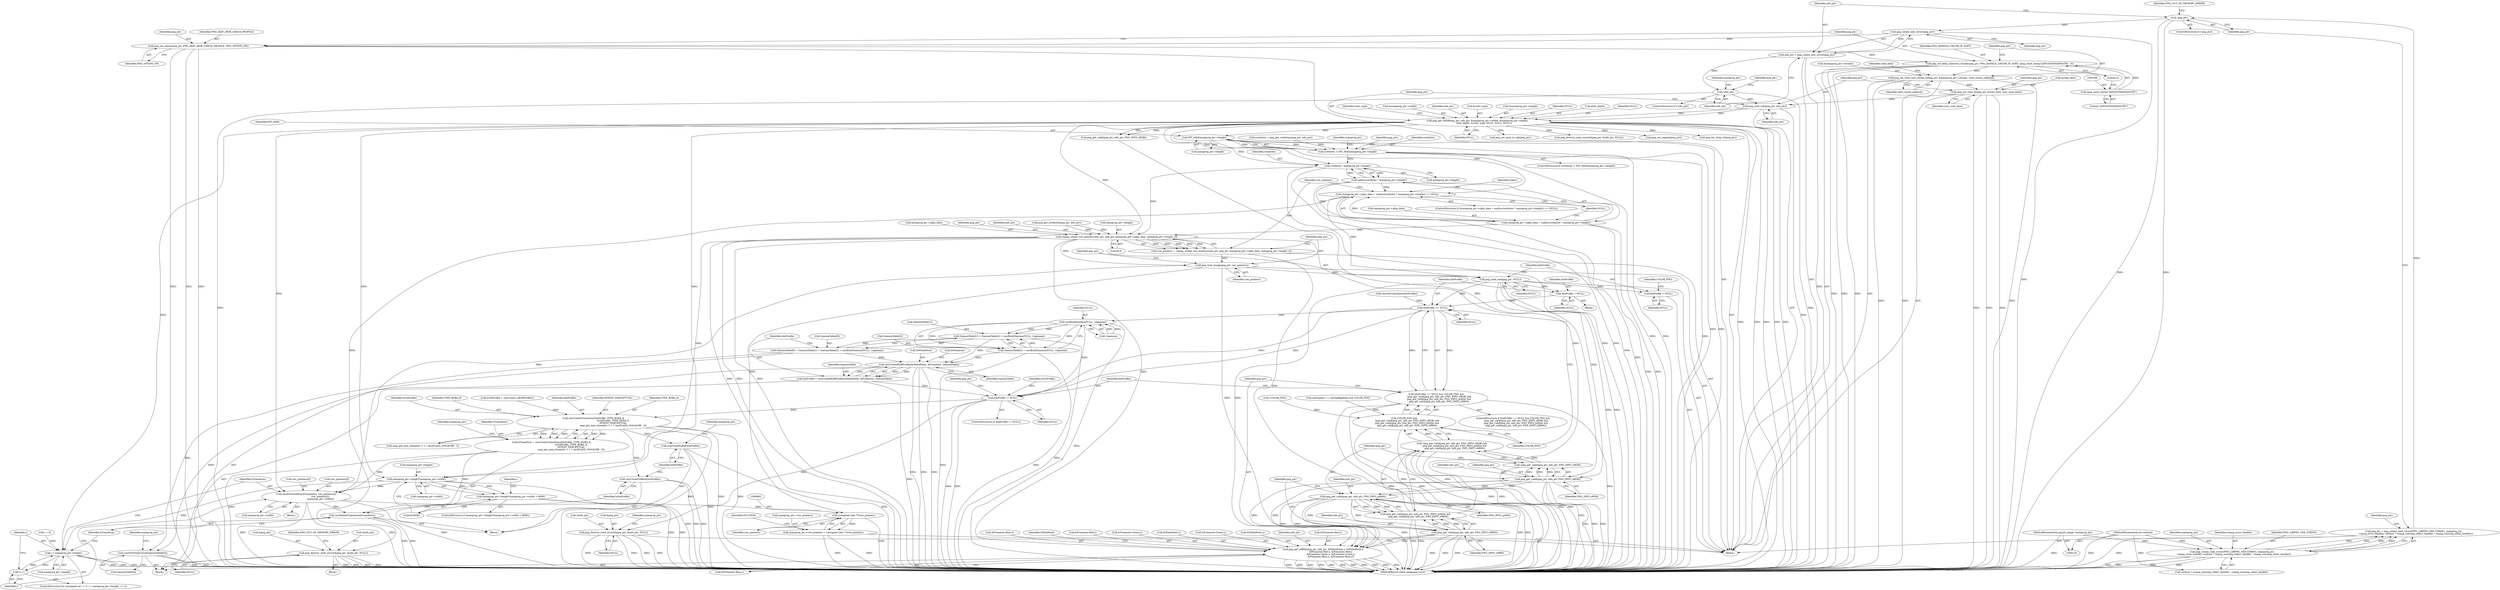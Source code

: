 digraph "0_pngquant_b7c217680cda02dddced245d237ebe8c383be285@API" {
"1000338" [label="(Call,INT_MAX/mainprog_ptr->height)"];
"1000210" [label="(Call,png_get_IHDR(png_ptr, info_ptr, &mainprog_ptr->width, &mainprog_ptr->height,\n                  &bit_depth, &color_type, NULL, NULL, NULL))"];
"1000207" [label="(Call,png_read_info(png_ptr, info_ptr))"];
"1000202" [label="(Call,png_set_read_fn(png_ptr, &read_data, user_read_data))"];
"1000192" [label="(Call,png_set_read_user_chunk_fn(png_ptr, &mainprog_ptr->chunks, read_chunk_callback))"];
"1000185" [label="(Call,png_set_keep_unknown_chunks(png_ptr, PNG_HANDLE_CHUNK_IF_SAFE, (png_const_bytep)\"pHYs\0iTXt\0tEXt\0zTXt\", 4))"];
"1000181" [label="(Call,png_set_option(png_ptr, PNG_SKIP_sRGB_CHECK_PROFILE, PNG_OPTION_ON))"];
"1000154" [label="(Call,png_create_info_struct(png_ptr))"];
"1000147" [label="(Call,!png_ptr)"];
"1000136" [label="(Call,png_ptr = png_create_read_struct(PNG_LIBPNG_VER_STRING, mainprog_ptr,\n      rwpng_error_handler, verbose ? rwpng_warning_stderr_handler : rwpng_warning_silent_handler))"];
"1000138" [label="(Call,png_create_read_struct(PNG_LIBPNG_VER_STRING, mainprog_ptr,\n      rwpng_error_handler, verbose ? rwpng_warning_stderr_handler : rwpng_warning_silent_handler))"];
"1000122" [label="(MethodParameterIn,png24_image *mainprog_ptr)"];
"1000123" [label="(MethodParameterIn,int verbose)"];
"1000188" [label="(Call,(png_const_bytep)\"pHYs\0iTXt\0tEXt\0zTXt\")"];
"1000157" [label="(Call,!info_ptr)"];
"1000152" [label="(Call,info_ptr = png_create_info_struct(png_ptr))"];
"1000336" [label="(Call,rowbytes > INT_MAX/mainprog_ptr->height)"];
"1000359" [label="(Call,rowbytes * mainprog_ptr->height)"];
"1000358" [label="(Call,malloc(rowbytes * mainprog_ptr->height))"];
"1000353" [label="(Call,(mainprog_ptr->rgba_data = malloc(rowbytes * mainprog_ptr->height)) == NULL)"];
"1000369" [label="(Call,png_destroy_read_struct(&png_ptr, &info_ptr, NULL))"];
"1000393" [label="(Call,png_read_end(png_ptr, NULL))"];
"1000399" [label="(Call,hInProfile = NULL)"];
"1000460" [label="(Call,hInProfile = NULL)"];
"1000465" [label="(Call,hInProfile == NULL)"];
"1000464" [label="(Call,hInProfile == NULL && COLOR_PNG &&\n        !png_get_valid(png_ptr, info_ptr, PNG_INFO_sRGB) &&\n        png_get_valid(png_ptr, info_ptr, PNG_INFO_gAMA) &&\n        png_get_valid(png_ptr, info_ptr, PNG_INFO_cHRM))"];
"1000571" [label="(Call,cmsBuildGamma(NULL, 1/gamma))"];
"1000563" [label="(Call,GammaTable[1] = GammaTable[2] = cmsBuildGamma(NULL, 1/gamma))"];
"1000559" [label="(Call,GammaTable[0] = GammaTable[1] = GammaTable[2] = cmsBuildGamma(NULL, 1/gamma))"];
"1000578" [label="(Call,cmsCreateRGBProfile(&WhitePoint, &Primaries, GammaTable))"];
"1000576" [label="(Call,hInProfile = cmsCreateRGBProfile(&WhitePoint, &Primaries, GammaTable))"];
"1000599" [label="(Call,hInProfile != NULL)"];
"1000610" [label="(Call,cmsCreateTransform(hInProfile, TYPE_RGBA_8,\n                                                      hOutProfile, TYPE_RGBA_8,\n                                                      INTENT_PERCEPTUAL,\n                                                      omp_get_max_threads() > 1 ? cmsFLAGS_NOCACHE : 0))"];
"1000608" [label="(Call,hTransform = cmsCreateTransform(hInProfile, TYPE_RGBA_8,\n                                                      hOutProfile, TYPE_RGBA_8,\n                                                      INTENT_PERCEPTUAL,\n                                                      omp_get_max_threads() > 1 ? cmsFLAGS_NOCACHE : 0))"];
"1000645" [label="(Call,cmsDoTransform(hTransform, row_pointers[i],\n                                       row_pointers[i],\n                                       mainprog_ptr->width))"];
"1000656" [label="(Call,cmsDeleteTransform(hTransform))"];
"1000684" [label="(Call,(unsigned char **)row_pointers)"];
"1000680" [label="(Call,mainprog_ptr->row_pointers = (unsigned char **)row_pointers)"];
"1000658" [label="(Call,cmsCloseProfile(hOutProfile))"];
"1000660" [label="(Call,cmsCloseProfile(hInProfile))"];
"1000667" [label="(Call,png_destroy_read_struct(&png_ptr, &info_ptr, NULL))"];
"1000584" [label="(Call,cmsFreeToneCurve(GammaTable[0]))"];
"1000567" [label="(Call,GammaTable[2] = cmsBuildGamma(NULL, 1/gamma))"];
"1000472" [label="(Call,png_get_valid(png_ptr, info_ptr, PNG_INFO_sRGB))"];
"1000471" [label="(Call,!png_get_valid(png_ptr, info_ptr, PNG_INFO_sRGB))"];
"1000470" [label="(Call,!png_get_valid(png_ptr, info_ptr, PNG_INFO_sRGB) &&\n        png_get_valid(png_ptr, info_ptr, PNG_INFO_gAMA) &&\n        png_get_valid(png_ptr, info_ptr, PNG_INFO_cHRM))"];
"1000468" [label="(Call,COLOR_PNG &&\n        !png_get_valid(png_ptr, info_ptr, PNG_INFO_sRGB) &&\n        png_get_valid(png_ptr, info_ptr, PNG_INFO_gAMA) &&\n        png_get_valid(png_ptr, info_ptr, PNG_INFO_cHRM))"];
"1000477" [label="(Call,png_get_valid(png_ptr, info_ptr, PNG_INFO_gAMA))"];
"1000476" [label="(Call,png_get_valid(png_ptr, info_ptr, PNG_INFO_gAMA) &&\n        png_get_valid(png_ptr, info_ptr, PNG_INFO_cHRM))"];
"1000481" [label="(Call,png_get_valid(png_ptr, info_ptr, PNG_INFO_cHRM))"];
"1000488" [label="(Call,png_get_cHRM(png_ptr, info_ptr, &WhitePoint.x, &WhitePoint.y,\n                     &Primaries.Red.x, &Primaries.Red.y,\n                     &Primaries.Green.x, &Primaries.Green.y,\n                     &Primaries.Blue.x, &Primaries.Blue.y))"];
"1000354" [label="(Call,mainprog_ptr->rgba_data = malloc(rowbytes * mainprog_ptr->height))"];
"1000380" [label="(Call,rwpng_create_row_pointers(info_ptr, png_ptr, mainprog_ptr->rgba_data, mainprog_ptr->height, 0))"];
"1000378" [label="(Call,row_pointers = rwpng_create_row_pointers(info_ptr, png_ptr, mainprog_ptr->rgba_data, mainprog_ptr->height, 0))"];
"1000390" [label="(Call,png_read_image(png_ptr, row_pointers))"];
"1000624" [label="(Call,mainprog_ptr->height*mainprog_ptr->width)"];
"1000623" [label="(Call,mainprog_ptr->height*mainprog_ptr->width > 8000)"];
"1000637" [label="(Call,i < mainprog_ptr->height)"];
"1000642" [label="(Call,i++)"];
"1000637" [label="(Call,i < mainprog_ptr->height)"];
"1000661" [label="(Identifier,hInProfile)"];
"1000142" [label="(Call,verbose ? rwpng_warning_stderr_handler : rwpng_warning_silent_handler)"];
"1000600" [label="(Identifier,hInProfile)"];
"1000148" [label="(Identifier,png_ptr)"];
"1000573" [label="(Call,1/gamma)"];
"1000227" [label="(Identifier,NULL)"];
"1000609" [label="(Identifier,hTransform)"];
"1000217" [label="(Call,&mainprog_ptr->height)"];
"1000668" [label="(Call,&png_ptr)"];
"1000185" [label="(Call,png_set_keep_unknown_chunks(png_ptr, PNG_HANDLE_CHUNK_IF_SAFE, (png_const_bytep)\"pHYs\0iTXt\0tEXt\0zTXt\", 4))"];
"1000369" [label="(Call,png_destroy_read_struct(&png_ptr, &info_ptr, NULL))"];
"1000615" [label="(Identifier,INTENT_PERCEPTUAL)"];
"1000664" [label="(Identifier,mainprog_ptr)"];
"1000499" [label="(Call,&Primaries.Red.x)"];
"1000155" [label="(Identifier,png_ptr)"];
"1000465" [label="(Call,hInProfile == NULL)"];
"1000605" [label="(Identifier,hOutProfile)"];
"1000395" [label="(Identifier,NULL)"];
"1000656" [label="(Call,cmsDeleteTransform(hTransform))"];
"1000667" [label="(Call,png_destroy_read_struct(&png_ptr, &info_ptr, NULL))"];
"1000346" [label="(Identifier,png_ptr)"];
"1000461" [label="(Identifier,hInProfile)"];
"1000422" [label="(Call,colorspace == cmsSigRgbData && COLOR_PNG)"];
"1000152" [label="(Call,info_ptr = png_create_info_struct(png_ptr))"];
"1000463" [label="(ControlStructure,if (hInProfile == NULL && COLOR_PNG &&\n        !png_get_valid(png_ptr, info_ptr, PNG_INFO_sRGB) &&\n        png_get_valid(png_ptr, info_ptr, PNG_INFO_gAMA) &&\n        png_get_valid(png_ptr, info_ptr, PNG_INFO_cHRM)))"];
"1000625" [label="(Call,mainprog_ptr->height)"];
"1000584" [label="(Call,cmsFreeToneCurve(GammaTable[0]))"];
"1000354" [label="(Call,mainprog_ptr->rgba_data = malloc(rowbytes * mainprog_ptr->height))"];
"1000631" [label="(Literal,8000)"];
"1000628" [label="(Call,mainprog_ptr->width)"];
"1000186" [label="(Identifier,png_ptr)"];
"1000374" [label="(Identifier,NULL)"];
"1000404" [label="(Identifier,COLOR_PNG)"];
"1000602" [label="(Block,)"];
"1000646" [label="(Identifier,hTransform)"];
"1000568" [label="(Call,GammaTable[2])"];
"1000204" [label="(Call,&read_data)"];
"1000478" [label="(Identifier,png_ptr)"];
"1000572" [label="(Identifier,NULL)"];
"1000614" [label="(Identifier,TYPE_RGBA_8)"];
"1000386" [label="(Call,mainprog_ptr->height)"];
"1000207" [label="(Call,png_read_info(png_ptr, info_ptr))"];
"1000392" [label="(Identifier,row_pointers)"];
"1000482" [label="(Identifier,png_ptr)"];
"1000632" [label="(ControlStructure,for (unsigned int i = 0; i < mainprog_ptr->height; i++))"];
"1000613" [label="(Identifier,hOutProfile)"];
"1000191" [label="(Literal,4)"];
"1000481" [label="(Call,png_get_valid(png_ptr, info_ptr, PNG_INFO_cHRM))"];
"1000124" [label="(Block,)"];
"1000147" [label="(Call,!png_ptr)"];
"1000157" [label="(Call,!info_ptr)"];
"1000660" [label="(Call,cmsCloseProfile(hInProfile))"];
"1000488" [label="(Call,png_get_cHRM(png_ptr, info_ptr, &WhitePoint.x, &WhitePoint.y,\n                     &Primaries.Red.x, &Primaries.Red.y,\n                     &Primaries.Green.x, &Primaries.Green.y,\n                     &Primaries.Blue.x, &Primaries.Blue.y))"];
"1000529" [label="(Call,&Primaries.Blue.y)"];
"1000154" [label="(Call,png_create_info_struct(png_ptr))"];
"1000464" [label="(Call,hInProfile == NULL && COLOR_PNG &&\n        !png_get_valid(png_ptr, info_ptr, PNG_INFO_sRGB) &&\n        png_get_valid(png_ptr, info_ptr, PNG_INFO_gAMA) &&\n        png_get_valid(png_ptr, info_ptr, PNG_INFO_cHRM))"];
"1000571" [label="(Call,cmsBuildGamma(NULL, 1/gamma))"];
"1000336" [label="(Call,rowbytes > INT_MAX/mainprog_ptr->height)"];
"1000579" [label="(Call,&WhitePoint)"];
"1000581" [label="(Call,&Primaries)"];
"1000190" [label="(Literal,\"pHYs\0iTXt\0tEXt\0zTXt\")"];
"1000624" [label="(Call,mainprog_ptr->height*mainprog_ptr->width)"];
"1000467" [label="(Identifier,NULL)"];
"1000647" [label="(Call,row_pointers[i])"];
"1000193" [label="(Identifier,png_ptr)"];
"1000401" [label="(Identifier,NULL)"];
"1000523" [label="(Call,&Primaries.Blue.x)"];
"1000689" [label="(MethodReturn,static pngquant_error)"];
"1000182" [label="(Identifier,png_ptr)"];
"1000253" [label="(Call,png_set_gray_to_rgb(png_ptr))"];
"1000203" [label="(Identifier,png_ptr)"];
"1000390" [label="(Call,png_read_image(png_ptr, row_pointers))"];
"1000361" [label="(Call,mainprog_ptr->height)"];
"1000466" [label="(Identifier,hInProfile)"];
"1000657" [label="(Identifier,hTransform)"];
"1000681" [label="(Call,mainprog_ptr->row_pointers)"];
"1000599" [label="(Call,hInProfile != NULL)"];
"1000367" [label="(Identifier,stderr)"];
"1000211" [label="(Identifier,png_ptr)"];
"1000491" [label="(Call,&WhitePoint.x)"];
"1000139" [label="(Identifier,PNG_LIBPNG_VER_STRING)"];
"1000612" [label="(Identifier,TYPE_RGBA_8)"];
"1000225" [label="(Identifier,NULL)"];
"1000477" [label="(Call,png_get_valid(png_ptr, info_ptr, PNG_INFO_gAMA))"];
"1000622" [label="(ControlStructure,if (mainprog_ptr->height*mainprog_ptr->width > 8000))"];
"1000353" [label="(Call,(mainprog_ptr->rgba_data = malloc(rowbytes * mainprog_ptr->height)) == NULL)"];
"1000658" [label="(Call,cmsCloseProfile(hOutProfile))"];
"1000162" [label="(Identifier,png_ptr)"];
"1000187" [label="(Identifier,PNG_HANDLE_CHUNK_IF_SAFE)"];
"1000578" [label="(Call,cmsCreateRGBProfile(&WhitePoint, &Primaries, GammaTable))"];
"1000560" [label="(Call,GammaTable[0])"];
"1000476" [label="(Call,png_get_valid(png_ptr, info_ptr, PNG_INFO_gAMA) &&\n        png_get_valid(png_ptr, info_ptr, PNG_INFO_cHRM))"];
"1000680" [label="(Call,mainprog_ptr->row_pointers = (unsigned char **)row_pointers)"];
"1000590" [label="(Identifier,mainprog_ptr)"];
"1000517" [label="(Call,&Primaries.Green.y)"];
"1000383" [label="(Call,mainprog_ptr->rgba_data)"];
"1000642" [label="(Call,i++)"];
"1000358" [label="(Call,malloc(rowbytes * mainprog_ptr->height))"];
"1000635" [label="(Identifier,i)"];
"1000337" [label="(Identifier,rowbytes)"];
"1000153" [label="(Identifier,info_ptr)"];
"1000462" [label="(Identifier,NULL)"];
"1000352" [label="(ControlStructure,if ((mainprog_ptr->rgba_data = malloc(rowbytes * mainprog_ptr->height)) == NULL))"];
"1000382" [label="(Identifier,png_ptr)"];
"1000221" [label="(Call,&bit_depth)"];
"1000146" [label="(ControlStructure,if (!png_ptr))"];
"1000370" [label="(Call,&png_ptr)"];
"1000359" [label="(Call,rowbytes * mainprog_ptr->height)"];
"1000393" [label="(Call,png_read_end(png_ptr, NULL))"];
"1000194" [label="(Call,&mainprog_ptr->chunks)"];
"1000567" [label="(Call,GammaTable[2] = cmsBuildGamma(NULL, 1/gamma))"];
"1000585" [label="(Call,GammaTable[0])"];
"1000400" [label="(Identifier,hInProfile)"];
"1000376" [label="(Identifier,PNG_OUT_OF_MEMORY_ERROR)"];
"1000474" [label="(Identifier,info_ptr)"];
"1000601" [label="(Identifier,NULL)"];
"1000659" [label="(Identifier,hOutProfile)"];
"1000688" [label="(Identifier,SUCCESS)"];
"1000188" [label="(Call,(png_const_bytep)\"pHYs\0iTXt\0tEXt\0zTXt\")"];
"1000344" [label="(Call,png_destroy_read_struct(&png_ptr, &info_ptr, NULL))"];
"1000339" [label="(Identifier,INT_MAX)"];
"1000675" [label="(Identifier,mainprog_ptr)"];
"1000379" [label="(Identifier,row_pointers)"];
"1000479" [label="(Identifier,info_ptr)"];
"1000670" [label="(Call,&info_ptr)"];
"1000372" [label="(Call,&info_ptr)"];
"1000616" [label="(Call,omp_get_max_threads() > 1 ? cmsFLAGS_NOCACHE : 0)"];
"1000234" [label="(Call,png_set_expand(png_ptr))"];
"1000577" [label="(Identifier,hInProfile)"];
"1000330" [label="(Call,rowbytes = png_get_rowbytes(png_ptr, info_ptr))"];
"1000610" [label="(Call,cmsCreateTransform(hInProfile, TYPE_RGBA_8,\n                                                      hOutProfile, TYPE_RGBA_8,\n                                                      INTENT_PERCEPTUAL,\n                                                      omp_get_max_threads() > 1 ? cmsFLAGS_NOCACHE : 0))"];
"1000122" [label="(MethodParameterIn,png24_image *mainprog_ptr)"];
"1000485" [label="(Block,)"];
"1000604" [label="(Call,hOutProfile = cmsCreate_sRGBProfile())"];
"1000226" [label="(Identifier,NULL)"];
"1000170" [label="(Identifier,mainprog_ptr)"];
"1000206" [label="(Identifier,user_read_data)"];
"1000389" [label="(Literal,0)"];
"1000583" [label="(Identifier,GammaTable)"];
"1000192" [label="(Call,png_set_read_user_chunk_fn(png_ptr, &mainprog_ptr->chunks, read_chunk_callback))"];
"1000140" [label="(Identifier,mainprog_ptr)"];
"1000471" [label="(Call,!png_get_valid(png_ptr, info_ptr, PNG_INFO_sRGB))"];
"1000209" [label="(Identifier,info_ptr)"];
"1000563" [label="(Call,GammaTable[1] = GammaTable[2] = cmsBuildGamma(NULL, 1/gamma))"];
"1000181" [label="(Call,png_set_option(png_ptr, PNG_SKIP_sRGB_CHECK_PROFILE, PNG_OPTION_ON))"];
"1000335" [label="(ControlStructure,if (rowbytes > INT_MAX/mainprog_ptr->height))"];
"1000439" [label="(Block,)"];
"1000470" [label="(Call,!png_get_valid(png_ptr, info_ptr, PNG_INFO_sRGB) &&\n        png_get_valid(png_ptr, info_ptr, PNG_INFO_gAMA) &&\n        png_get_valid(png_ptr, info_ptr, PNG_INFO_cHRM))"];
"1000137" [label="(Identifier,png_ptr)"];
"1000356" [label="(Identifier,mainprog_ptr)"];
"1000381" [label="(Identifier,info_ptr)"];
"1000634" [label="(Call,i = 0)"];
"1000231" [label="(Identifier,color_type)"];
"1000198" [label="(Identifier,read_chunk_callback)"];
"1000564" [label="(Call,GammaTable[1])"];
"1000586" [label="(Identifier,GammaTable)"];
"1000445" [label="(Call,!COLOR_PNG)"];
"1000495" [label="(Call,&WhitePoint.y)"];
"1000639" [label="(Call,mainprog_ptr->height)"];
"1000338" [label="(Call,INT_MAX/mainprog_ptr->height)"];
"1000158" [label="(Identifier,info_ptr)"];
"1000645" [label="(Call,cmsDoTransform(hTransform, row_pointers[i],\n                                       row_pointers[i],\n                                       mainprog_ptr->width))"];
"1000653" [label="(Call,mainprog_ptr->width)"];
"1000468" [label="(Call,COLOR_PNG &&\n        !png_get_valid(png_ptr, info_ptr, PNG_INFO_sRGB) &&\n        png_get_valid(png_ptr, info_ptr, PNG_INFO_gAMA) &&\n        png_get_valid(png_ptr, info_ptr, PNG_INFO_cHRM))"];
"1000210" [label="(Call,png_get_IHDR(png_ptr, info_ptr, &mainprog_ptr->width, &mainprog_ptr->height,\n                  &bit_depth, &color_type, NULL, NULL, NULL))"];
"1000469" [label="(Identifier,COLOR_PNG)"];
"1000490" [label="(Identifier,info_ptr)"];
"1000391" [label="(Identifier,png_ptr)"];
"1000672" [label="(Identifier,NULL)"];
"1000623" [label="(Call,mainprog_ptr->height*mainprog_ptr->width > 8000)"];
"1000598" [label="(ControlStructure,if (hInProfile != NULL))"];
"1000201" [label="(Identifier,read_data)"];
"1000260" [label="(Call,png_get_valid(png_ptr, info_ptr, PNG_INFO_sRGB))"];
"1000399" [label="(Call,hInProfile = NULL)"];
"1000138" [label="(Call,png_create_read_struct(PNG_LIBPNG_VER_STRING, mainprog_ptr,\n      rwpng_error_handler, verbose ? rwpng_warning_stderr_handler : rwpng_warning_silent_handler))"];
"1000245" [label="(Call,png_set_strip_16(png_ptr))"];
"1000650" [label="(Call,row_pointers[i])"];
"1000380" [label="(Call,rwpng_create_row_pointers(info_ptr, png_ptr, mainprog_ptr->rgba_data, mainprog_ptr->height, 0))"];
"1000340" [label="(Call,mainprog_ptr->height)"];
"1000208" [label="(Identifier,png_ptr)"];
"1000559" [label="(Call,GammaTable[0] = GammaTable[1] = GammaTable[2] = cmsBuildGamma(NULL, 1/gamma))"];
"1000638" [label="(Identifier,i)"];
"1000365" [label="(Block,)"];
"1000489" [label="(Identifier,png_ptr)"];
"1000394" [label="(Identifier,png_ptr)"];
"1000686" [label="(Identifier,row_pointers)"];
"1000475" [label="(Identifier,PNG_INFO_sRGB)"];
"1000364" [label="(Identifier,NULL)"];
"1000483" [label="(Identifier,info_ptr)"];
"1000360" [label="(Identifier,rowbytes)"];
"1000472" [label="(Call,png_get_valid(png_ptr, info_ptr, PNG_INFO_sRGB))"];
"1000419" [label="(Call,cmsGetColorSpace(hInProfile))"];
"1000202" [label="(Call,png_set_read_fn(png_ptr, &read_data, user_read_data))"];
"1000355" [label="(Call,mainprog_ptr->rgba_data)"];
"1000537" [label="(Identifier,WhitePoint)"];
"1000213" [label="(Call,&mainprog_ptr->width)"];
"1000378" [label="(Call,row_pointers = rwpng_create_row_pointers(info_ptr, png_ptr, mainprog_ptr->rgba_data, mainprog_ptr->height, 0))"];
"1000684" [label="(Call,(unsigned char **)row_pointers)"];
"1000151" [label="(Identifier,PNG_OUT_OF_MEMORY_ERROR)"];
"1000473" [label="(Identifier,png_ptr)"];
"1000608" [label="(Call,hTransform = cmsCreateTransform(hInProfile, TYPE_RGBA_8,\n                                                      hOutProfile, TYPE_RGBA_8,\n                                                      INTENT_PERCEPTUAL,\n                                                      omp_get_max_threads() > 1 ? cmsFLAGS_NOCACHE : 0))"];
"1000669" [label="(Identifier,png_ptr)"];
"1000212" [label="(Identifier,info_ptr)"];
"1000643" [label="(Identifier,i)"];
"1000460" [label="(Call,hInProfile = NULL)"];
"1000141" [label="(Identifier,rwpng_error_handler)"];
"1000644" [label="(Block,)"];
"1000505" [label="(Call,&Primaries.Red.y)"];
"1000156" [label="(ControlStructure,if (!info_ptr))"];
"1000332" [label="(Call,png_get_rowbytes(png_ptr, info_ptr))"];
"1000480" [label="(Identifier,PNG_INFO_gAMA)"];
"1000123" [label="(MethodParameterIn,int verbose)"];
"1000184" [label="(Identifier,PNG_OPTION_ON)"];
"1000223" [label="(Call,&color_type)"];
"1000136" [label="(Call,png_ptr = png_create_read_struct(PNG_LIBPNG_VER_STRING, mainprog_ptr,\n      rwpng_error_handler, verbose ? rwpng_warning_stderr_handler : rwpng_warning_silent_handler))"];
"1000576" [label="(Call,hInProfile = cmsCreateRGBProfile(&WhitePoint, &Primaries, GammaTable))"];
"1000611" [label="(Identifier,hInProfile)"];
"1000183" [label="(Identifier,PNG_SKIP_sRGB_CHECK_PROFILE)"];
"1000626" [label="(Identifier,mainprog_ptr)"];
"1000484" [label="(Identifier,PNG_INFO_cHRM)"];
"1000511" [label="(Call,&Primaries.Green.x)"];
"1000338" -> "1000336"  [label="AST: "];
"1000338" -> "1000340"  [label="CFG: "];
"1000339" -> "1000338"  [label="AST: "];
"1000340" -> "1000338"  [label="AST: "];
"1000336" -> "1000338"  [label="CFG: "];
"1000338" -> "1000689"  [label="DDG: "];
"1000338" -> "1000689"  [label="DDG: "];
"1000338" -> "1000336"  [label="DDG: "];
"1000338" -> "1000336"  [label="DDG: "];
"1000210" -> "1000338"  [label="DDG: "];
"1000338" -> "1000359"  [label="DDG: "];
"1000210" -> "1000124"  [label="AST: "];
"1000210" -> "1000227"  [label="CFG: "];
"1000211" -> "1000210"  [label="AST: "];
"1000212" -> "1000210"  [label="AST: "];
"1000213" -> "1000210"  [label="AST: "];
"1000217" -> "1000210"  [label="AST: "];
"1000221" -> "1000210"  [label="AST: "];
"1000223" -> "1000210"  [label="AST: "];
"1000225" -> "1000210"  [label="AST: "];
"1000226" -> "1000210"  [label="AST: "];
"1000227" -> "1000210"  [label="AST: "];
"1000231" -> "1000210"  [label="CFG: "];
"1000210" -> "1000689"  [label="DDG: "];
"1000210" -> "1000689"  [label="DDG: "];
"1000210" -> "1000689"  [label="DDG: "];
"1000210" -> "1000689"  [label="DDG: "];
"1000210" -> "1000689"  [label="DDG: "];
"1000207" -> "1000210"  [label="DDG: "];
"1000207" -> "1000210"  [label="DDG: "];
"1000210" -> "1000234"  [label="DDG: "];
"1000210" -> "1000245"  [label="DDG: "];
"1000210" -> "1000253"  [label="DDG: "];
"1000210" -> "1000260"  [label="DDG: "];
"1000210" -> "1000260"  [label="DDG: "];
"1000210" -> "1000344"  [label="DDG: "];
"1000210" -> "1000359"  [label="DDG: "];
"1000210" -> "1000353"  [label="DDG: "];
"1000210" -> "1000380"  [label="DDG: "];
"1000210" -> "1000624"  [label="DDG: "];
"1000210" -> "1000624"  [label="DDG: "];
"1000210" -> "1000637"  [label="DDG: "];
"1000210" -> "1000645"  [label="DDG: "];
"1000207" -> "1000124"  [label="AST: "];
"1000207" -> "1000209"  [label="CFG: "];
"1000208" -> "1000207"  [label="AST: "];
"1000209" -> "1000207"  [label="AST: "];
"1000211" -> "1000207"  [label="CFG: "];
"1000207" -> "1000689"  [label="DDG: "];
"1000202" -> "1000207"  [label="DDG: "];
"1000157" -> "1000207"  [label="DDG: "];
"1000202" -> "1000124"  [label="AST: "];
"1000202" -> "1000206"  [label="CFG: "];
"1000203" -> "1000202"  [label="AST: "];
"1000204" -> "1000202"  [label="AST: "];
"1000206" -> "1000202"  [label="AST: "];
"1000208" -> "1000202"  [label="CFG: "];
"1000202" -> "1000689"  [label="DDG: "];
"1000202" -> "1000689"  [label="DDG: "];
"1000202" -> "1000689"  [label="DDG: "];
"1000192" -> "1000202"  [label="DDG: "];
"1000192" -> "1000124"  [label="AST: "];
"1000192" -> "1000198"  [label="CFG: "];
"1000193" -> "1000192"  [label="AST: "];
"1000194" -> "1000192"  [label="AST: "];
"1000198" -> "1000192"  [label="AST: "];
"1000201" -> "1000192"  [label="CFG: "];
"1000192" -> "1000689"  [label="DDG: "];
"1000192" -> "1000689"  [label="DDG: "];
"1000192" -> "1000689"  [label="DDG: "];
"1000185" -> "1000192"  [label="DDG: "];
"1000185" -> "1000124"  [label="AST: "];
"1000185" -> "1000191"  [label="CFG: "];
"1000186" -> "1000185"  [label="AST: "];
"1000187" -> "1000185"  [label="AST: "];
"1000188" -> "1000185"  [label="AST: "];
"1000191" -> "1000185"  [label="AST: "];
"1000193" -> "1000185"  [label="CFG: "];
"1000185" -> "1000689"  [label="DDG: "];
"1000185" -> "1000689"  [label="DDG: "];
"1000185" -> "1000689"  [label="DDG: "];
"1000181" -> "1000185"  [label="DDG: "];
"1000188" -> "1000185"  [label="DDG: "];
"1000181" -> "1000124"  [label="AST: "];
"1000181" -> "1000184"  [label="CFG: "];
"1000182" -> "1000181"  [label="AST: "];
"1000183" -> "1000181"  [label="AST: "];
"1000184" -> "1000181"  [label="AST: "];
"1000186" -> "1000181"  [label="CFG: "];
"1000181" -> "1000689"  [label="DDG: "];
"1000181" -> "1000689"  [label="DDG: "];
"1000181" -> "1000689"  [label="DDG: "];
"1000154" -> "1000181"  [label="DDG: "];
"1000154" -> "1000152"  [label="AST: "];
"1000154" -> "1000155"  [label="CFG: "];
"1000155" -> "1000154"  [label="AST: "];
"1000152" -> "1000154"  [label="CFG: "];
"1000154" -> "1000689"  [label="DDG: "];
"1000154" -> "1000152"  [label="DDG: "];
"1000147" -> "1000154"  [label="DDG: "];
"1000147" -> "1000146"  [label="AST: "];
"1000147" -> "1000148"  [label="CFG: "];
"1000148" -> "1000147"  [label="AST: "];
"1000151" -> "1000147"  [label="CFG: "];
"1000153" -> "1000147"  [label="CFG: "];
"1000147" -> "1000689"  [label="DDG: "];
"1000147" -> "1000689"  [label="DDG: "];
"1000136" -> "1000147"  [label="DDG: "];
"1000136" -> "1000124"  [label="AST: "];
"1000136" -> "1000138"  [label="CFG: "];
"1000137" -> "1000136"  [label="AST: "];
"1000138" -> "1000136"  [label="AST: "];
"1000148" -> "1000136"  [label="CFG: "];
"1000136" -> "1000689"  [label="DDG: "];
"1000138" -> "1000136"  [label="DDG: "];
"1000138" -> "1000136"  [label="DDG: "];
"1000138" -> "1000136"  [label="DDG: "];
"1000138" -> "1000136"  [label="DDG: "];
"1000138" -> "1000142"  [label="CFG: "];
"1000139" -> "1000138"  [label="AST: "];
"1000140" -> "1000138"  [label="AST: "];
"1000141" -> "1000138"  [label="AST: "];
"1000142" -> "1000138"  [label="AST: "];
"1000138" -> "1000689"  [label="DDG: "];
"1000138" -> "1000689"  [label="DDG: "];
"1000138" -> "1000689"  [label="DDG: "];
"1000138" -> "1000689"  [label="DDG: "];
"1000122" -> "1000138"  [label="DDG: "];
"1000123" -> "1000138"  [label="DDG: "];
"1000122" -> "1000120"  [label="AST: "];
"1000122" -> "1000689"  [label="DDG: "];
"1000123" -> "1000120"  [label="AST: "];
"1000123" -> "1000689"  [label="DDG: "];
"1000123" -> "1000142"  [label="DDG: "];
"1000188" -> "1000190"  [label="CFG: "];
"1000189" -> "1000188"  [label="AST: "];
"1000190" -> "1000188"  [label="AST: "];
"1000191" -> "1000188"  [label="CFG: "];
"1000157" -> "1000156"  [label="AST: "];
"1000157" -> "1000158"  [label="CFG: "];
"1000158" -> "1000157"  [label="AST: "];
"1000162" -> "1000157"  [label="CFG: "];
"1000170" -> "1000157"  [label="CFG: "];
"1000157" -> "1000689"  [label="DDG: "];
"1000157" -> "1000689"  [label="DDG: "];
"1000152" -> "1000157"  [label="DDG: "];
"1000152" -> "1000124"  [label="AST: "];
"1000153" -> "1000152"  [label="AST: "];
"1000158" -> "1000152"  [label="CFG: "];
"1000152" -> "1000689"  [label="DDG: "];
"1000336" -> "1000335"  [label="AST: "];
"1000337" -> "1000336"  [label="AST: "];
"1000346" -> "1000336"  [label="CFG: "];
"1000356" -> "1000336"  [label="CFG: "];
"1000336" -> "1000689"  [label="DDG: "];
"1000336" -> "1000689"  [label="DDG: "];
"1000336" -> "1000689"  [label="DDG: "];
"1000330" -> "1000336"  [label="DDG: "];
"1000336" -> "1000359"  [label="DDG: "];
"1000359" -> "1000358"  [label="AST: "];
"1000359" -> "1000361"  [label="CFG: "];
"1000360" -> "1000359"  [label="AST: "];
"1000361" -> "1000359"  [label="AST: "];
"1000358" -> "1000359"  [label="CFG: "];
"1000359" -> "1000689"  [label="DDG: "];
"1000359" -> "1000689"  [label="DDG: "];
"1000359" -> "1000358"  [label="DDG: "];
"1000359" -> "1000358"  [label="DDG: "];
"1000359" -> "1000380"  [label="DDG: "];
"1000358" -> "1000354"  [label="AST: "];
"1000354" -> "1000358"  [label="CFG: "];
"1000358" -> "1000689"  [label="DDG: "];
"1000358" -> "1000353"  [label="DDG: "];
"1000358" -> "1000354"  [label="DDG: "];
"1000353" -> "1000352"  [label="AST: "];
"1000353" -> "1000364"  [label="CFG: "];
"1000354" -> "1000353"  [label="AST: "];
"1000364" -> "1000353"  [label="AST: "];
"1000367" -> "1000353"  [label="CFG: "];
"1000379" -> "1000353"  [label="CFG: "];
"1000353" -> "1000689"  [label="DDG: "];
"1000354" -> "1000353"  [label="DDG: "];
"1000353" -> "1000369"  [label="DDG: "];
"1000353" -> "1000393"  [label="DDG: "];
"1000369" -> "1000365"  [label="AST: "];
"1000369" -> "1000374"  [label="CFG: "];
"1000370" -> "1000369"  [label="AST: "];
"1000372" -> "1000369"  [label="AST: "];
"1000374" -> "1000369"  [label="AST: "];
"1000376" -> "1000369"  [label="CFG: "];
"1000369" -> "1000689"  [label="DDG: "];
"1000369" -> "1000689"  [label="DDG: "];
"1000369" -> "1000689"  [label="DDG: "];
"1000369" -> "1000689"  [label="DDG: "];
"1000393" -> "1000124"  [label="AST: "];
"1000393" -> "1000395"  [label="CFG: "];
"1000394" -> "1000393"  [label="AST: "];
"1000395" -> "1000393"  [label="AST: "];
"1000400" -> "1000393"  [label="CFG: "];
"1000393" -> "1000689"  [label="DDG: "];
"1000393" -> "1000689"  [label="DDG: "];
"1000390" -> "1000393"  [label="DDG: "];
"1000393" -> "1000399"  [label="DDG: "];
"1000393" -> "1000460"  [label="DDG: "];
"1000393" -> "1000465"  [label="DDG: "];
"1000393" -> "1000472"  [label="DDG: "];
"1000393" -> "1000488"  [label="DDG: "];
"1000399" -> "1000124"  [label="AST: "];
"1000399" -> "1000401"  [label="CFG: "];
"1000400" -> "1000399"  [label="AST: "];
"1000401" -> "1000399"  [label="AST: "];
"1000404" -> "1000399"  [label="CFG: "];
"1000460" -> "1000439"  [label="AST: "];
"1000460" -> "1000462"  [label="CFG: "];
"1000461" -> "1000460"  [label="AST: "];
"1000462" -> "1000460"  [label="AST: "];
"1000466" -> "1000460"  [label="CFG: "];
"1000460" -> "1000465"  [label="DDG: "];
"1000465" -> "1000464"  [label="AST: "];
"1000465" -> "1000467"  [label="CFG: "];
"1000466" -> "1000465"  [label="AST: "];
"1000467" -> "1000465"  [label="AST: "];
"1000469" -> "1000465"  [label="CFG: "];
"1000464" -> "1000465"  [label="CFG: "];
"1000465" -> "1000464"  [label="DDG: "];
"1000465" -> "1000464"  [label="DDG: "];
"1000419" -> "1000465"  [label="DDG: "];
"1000465" -> "1000571"  [label="DDG: "];
"1000465" -> "1000599"  [label="DDG: "];
"1000465" -> "1000599"  [label="DDG: "];
"1000464" -> "1000463"  [label="AST: "];
"1000464" -> "1000468"  [label="CFG: "];
"1000468" -> "1000464"  [label="AST: "];
"1000489" -> "1000464"  [label="CFG: "];
"1000600" -> "1000464"  [label="CFG: "];
"1000464" -> "1000689"  [label="DDG: "];
"1000464" -> "1000689"  [label="DDG: "];
"1000464" -> "1000689"  [label="DDG: "];
"1000468" -> "1000464"  [label="DDG: "];
"1000468" -> "1000464"  [label="DDG: "];
"1000571" -> "1000567"  [label="AST: "];
"1000571" -> "1000573"  [label="CFG: "];
"1000572" -> "1000571"  [label="AST: "];
"1000573" -> "1000571"  [label="AST: "];
"1000567" -> "1000571"  [label="CFG: "];
"1000571" -> "1000689"  [label="DDG: "];
"1000571" -> "1000563"  [label="DDG: "];
"1000571" -> "1000563"  [label="DDG: "];
"1000571" -> "1000567"  [label="DDG: "];
"1000571" -> "1000567"  [label="DDG: "];
"1000573" -> "1000571"  [label="DDG: "];
"1000573" -> "1000571"  [label="DDG: "];
"1000571" -> "1000599"  [label="DDG: "];
"1000563" -> "1000559"  [label="AST: "];
"1000563" -> "1000567"  [label="CFG: "];
"1000564" -> "1000563"  [label="AST: "];
"1000567" -> "1000563"  [label="AST: "];
"1000559" -> "1000563"  [label="CFG: "];
"1000563" -> "1000689"  [label="DDG: "];
"1000563" -> "1000559"  [label="DDG: "];
"1000567" -> "1000563"  [label="DDG: "];
"1000563" -> "1000578"  [label="DDG: "];
"1000559" -> "1000485"  [label="AST: "];
"1000560" -> "1000559"  [label="AST: "];
"1000577" -> "1000559"  [label="CFG: "];
"1000559" -> "1000578"  [label="DDG: "];
"1000559" -> "1000584"  [label="DDG: "];
"1000578" -> "1000576"  [label="AST: "];
"1000578" -> "1000583"  [label="CFG: "];
"1000579" -> "1000578"  [label="AST: "];
"1000581" -> "1000578"  [label="AST: "];
"1000583" -> "1000578"  [label="AST: "];
"1000576" -> "1000578"  [label="CFG: "];
"1000578" -> "1000689"  [label="DDG: "];
"1000578" -> "1000689"  [label="DDG: "];
"1000578" -> "1000689"  [label="DDG: "];
"1000578" -> "1000576"  [label="DDG: "];
"1000578" -> "1000576"  [label="DDG: "];
"1000578" -> "1000576"  [label="DDG: "];
"1000567" -> "1000578"  [label="DDG: "];
"1000578" -> "1000584"  [label="DDG: "];
"1000576" -> "1000485"  [label="AST: "];
"1000577" -> "1000576"  [label="AST: "];
"1000586" -> "1000576"  [label="CFG: "];
"1000576" -> "1000689"  [label="DDG: "];
"1000576" -> "1000599"  [label="DDG: "];
"1000599" -> "1000598"  [label="AST: "];
"1000599" -> "1000601"  [label="CFG: "];
"1000600" -> "1000599"  [label="AST: "];
"1000601" -> "1000599"  [label="AST: "];
"1000605" -> "1000599"  [label="CFG: "];
"1000669" -> "1000599"  [label="CFG: "];
"1000599" -> "1000689"  [label="DDG: "];
"1000599" -> "1000689"  [label="DDG: "];
"1000599" -> "1000610"  [label="DDG: "];
"1000599" -> "1000667"  [label="DDG: "];
"1000610" -> "1000608"  [label="AST: "];
"1000610" -> "1000616"  [label="CFG: "];
"1000611" -> "1000610"  [label="AST: "];
"1000612" -> "1000610"  [label="AST: "];
"1000613" -> "1000610"  [label="AST: "];
"1000614" -> "1000610"  [label="AST: "];
"1000615" -> "1000610"  [label="AST: "];
"1000616" -> "1000610"  [label="AST: "];
"1000608" -> "1000610"  [label="CFG: "];
"1000610" -> "1000689"  [label="DDG: "];
"1000610" -> "1000689"  [label="DDG: "];
"1000610" -> "1000689"  [label="DDG: "];
"1000610" -> "1000608"  [label="DDG: "];
"1000610" -> "1000608"  [label="DDG: "];
"1000610" -> "1000608"  [label="DDG: "];
"1000610" -> "1000608"  [label="DDG: "];
"1000610" -> "1000608"  [label="DDG: "];
"1000604" -> "1000610"  [label="DDG: "];
"1000610" -> "1000658"  [label="DDG: "];
"1000610" -> "1000660"  [label="DDG: "];
"1000608" -> "1000602"  [label="AST: "];
"1000609" -> "1000608"  [label="AST: "];
"1000626" -> "1000608"  [label="CFG: "];
"1000608" -> "1000689"  [label="DDG: "];
"1000608" -> "1000645"  [label="DDG: "];
"1000608" -> "1000656"  [label="DDG: "];
"1000645" -> "1000644"  [label="AST: "];
"1000645" -> "1000653"  [label="CFG: "];
"1000646" -> "1000645"  [label="AST: "];
"1000647" -> "1000645"  [label="AST: "];
"1000650" -> "1000645"  [label="AST: "];
"1000653" -> "1000645"  [label="AST: "];
"1000643" -> "1000645"  [label="CFG: "];
"1000645" -> "1000689"  [label="DDG: "];
"1000645" -> "1000689"  [label="DDG: "];
"1000645" -> "1000689"  [label="DDG: "];
"1000390" -> "1000645"  [label="DDG: "];
"1000624" -> "1000645"  [label="DDG: "];
"1000645" -> "1000656"  [label="DDG: "];
"1000645" -> "1000684"  [label="DDG: "];
"1000656" -> "1000602"  [label="AST: "];
"1000656" -> "1000657"  [label="CFG: "];
"1000657" -> "1000656"  [label="AST: "];
"1000659" -> "1000656"  [label="CFG: "];
"1000656" -> "1000689"  [label="DDG: "];
"1000656" -> "1000689"  [label="DDG: "];
"1000684" -> "1000680"  [label="AST: "];
"1000684" -> "1000686"  [label="CFG: "];
"1000685" -> "1000684"  [label="AST: "];
"1000686" -> "1000684"  [label="AST: "];
"1000680" -> "1000684"  [label="CFG: "];
"1000684" -> "1000689"  [label="DDG: "];
"1000684" -> "1000680"  [label="DDG: "];
"1000390" -> "1000684"  [label="DDG: "];
"1000680" -> "1000124"  [label="AST: "];
"1000681" -> "1000680"  [label="AST: "];
"1000688" -> "1000680"  [label="CFG: "];
"1000680" -> "1000689"  [label="DDG: "];
"1000680" -> "1000689"  [label="DDG: "];
"1000658" -> "1000602"  [label="AST: "];
"1000658" -> "1000659"  [label="CFG: "];
"1000659" -> "1000658"  [label="AST: "];
"1000661" -> "1000658"  [label="CFG: "];
"1000658" -> "1000689"  [label="DDG: "];
"1000658" -> "1000689"  [label="DDG: "];
"1000660" -> "1000602"  [label="AST: "];
"1000660" -> "1000661"  [label="CFG: "];
"1000661" -> "1000660"  [label="AST: "];
"1000664" -> "1000660"  [label="CFG: "];
"1000660" -> "1000689"  [label="DDG: "];
"1000660" -> "1000689"  [label="DDG: "];
"1000667" -> "1000124"  [label="AST: "];
"1000667" -> "1000672"  [label="CFG: "];
"1000668" -> "1000667"  [label="AST: "];
"1000670" -> "1000667"  [label="AST: "];
"1000672" -> "1000667"  [label="AST: "];
"1000675" -> "1000667"  [label="CFG: "];
"1000667" -> "1000689"  [label="DDG: "];
"1000667" -> "1000689"  [label="DDG: "];
"1000667" -> "1000689"  [label="DDG: "];
"1000667" -> "1000689"  [label="DDG: "];
"1000584" -> "1000485"  [label="AST: "];
"1000584" -> "1000585"  [label="CFG: "];
"1000585" -> "1000584"  [label="AST: "];
"1000590" -> "1000584"  [label="CFG: "];
"1000584" -> "1000689"  [label="DDG: "];
"1000584" -> "1000689"  [label="DDG: "];
"1000568" -> "1000567"  [label="AST: "];
"1000567" -> "1000689"  [label="DDG: "];
"1000567" -> "1000689"  [label="DDG: "];
"1000472" -> "1000471"  [label="AST: "];
"1000472" -> "1000475"  [label="CFG: "];
"1000473" -> "1000472"  [label="AST: "];
"1000474" -> "1000472"  [label="AST: "];
"1000475" -> "1000472"  [label="AST: "];
"1000471" -> "1000472"  [label="CFG: "];
"1000472" -> "1000689"  [label="DDG: "];
"1000472" -> "1000689"  [label="DDG: "];
"1000472" -> "1000689"  [label="DDG: "];
"1000472" -> "1000471"  [label="DDG: "];
"1000472" -> "1000471"  [label="DDG: "];
"1000472" -> "1000471"  [label="DDG: "];
"1000380" -> "1000472"  [label="DDG: "];
"1000260" -> "1000472"  [label="DDG: "];
"1000472" -> "1000477"  [label="DDG: "];
"1000472" -> "1000477"  [label="DDG: "];
"1000472" -> "1000488"  [label="DDG: "];
"1000472" -> "1000488"  [label="DDG: "];
"1000471" -> "1000470"  [label="AST: "];
"1000478" -> "1000471"  [label="CFG: "];
"1000470" -> "1000471"  [label="CFG: "];
"1000471" -> "1000689"  [label="DDG: "];
"1000471" -> "1000470"  [label="DDG: "];
"1000470" -> "1000468"  [label="AST: "];
"1000470" -> "1000476"  [label="CFG: "];
"1000476" -> "1000470"  [label="AST: "];
"1000468" -> "1000470"  [label="CFG: "];
"1000470" -> "1000689"  [label="DDG: "];
"1000470" -> "1000689"  [label="DDG: "];
"1000470" -> "1000468"  [label="DDG: "];
"1000470" -> "1000468"  [label="DDG: "];
"1000476" -> "1000470"  [label="DDG: "];
"1000476" -> "1000470"  [label="DDG: "];
"1000468" -> "1000469"  [label="CFG: "];
"1000469" -> "1000468"  [label="AST: "];
"1000468" -> "1000689"  [label="DDG: "];
"1000468" -> "1000689"  [label="DDG: "];
"1000422" -> "1000468"  [label="DDG: "];
"1000445" -> "1000468"  [label="DDG: "];
"1000477" -> "1000476"  [label="AST: "];
"1000477" -> "1000480"  [label="CFG: "];
"1000478" -> "1000477"  [label="AST: "];
"1000479" -> "1000477"  [label="AST: "];
"1000480" -> "1000477"  [label="AST: "];
"1000482" -> "1000477"  [label="CFG: "];
"1000476" -> "1000477"  [label="CFG: "];
"1000477" -> "1000689"  [label="DDG: "];
"1000477" -> "1000689"  [label="DDG: "];
"1000477" -> "1000689"  [label="DDG: "];
"1000477" -> "1000476"  [label="DDG: "];
"1000477" -> "1000476"  [label="DDG: "];
"1000477" -> "1000476"  [label="DDG: "];
"1000477" -> "1000481"  [label="DDG: "];
"1000477" -> "1000481"  [label="DDG: "];
"1000477" -> "1000488"  [label="DDG: "];
"1000477" -> "1000488"  [label="DDG: "];
"1000476" -> "1000481"  [label="CFG: "];
"1000481" -> "1000476"  [label="AST: "];
"1000476" -> "1000689"  [label="DDG: "];
"1000476" -> "1000689"  [label="DDG: "];
"1000481" -> "1000476"  [label="DDG: "];
"1000481" -> "1000476"  [label="DDG: "];
"1000481" -> "1000476"  [label="DDG: "];
"1000481" -> "1000484"  [label="CFG: "];
"1000482" -> "1000481"  [label="AST: "];
"1000483" -> "1000481"  [label="AST: "];
"1000484" -> "1000481"  [label="AST: "];
"1000481" -> "1000689"  [label="DDG: "];
"1000481" -> "1000689"  [label="DDG: "];
"1000481" -> "1000689"  [label="DDG: "];
"1000481" -> "1000488"  [label="DDG: "];
"1000481" -> "1000488"  [label="DDG: "];
"1000488" -> "1000485"  [label="AST: "];
"1000488" -> "1000529"  [label="CFG: "];
"1000489" -> "1000488"  [label="AST: "];
"1000490" -> "1000488"  [label="AST: "];
"1000491" -> "1000488"  [label="AST: "];
"1000495" -> "1000488"  [label="AST: "];
"1000499" -> "1000488"  [label="AST: "];
"1000505" -> "1000488"  [label="AST: "];
"1000511" -> "1000488"  [label="AST: "];
"1000517" -> "1000488"  [label="AST: "];
"1000523" -> "1000488"  [label="AST: "];
"1000529" -> "1000488"  [label="AST: "];
"1000537" -> "1000488"  [label="CFG: "];
"1000488" -> "1000689"  [label="DDG: "];
"1000488" -> "1000689"  [label="DDG: "];
"1000488" -> "1000689"  [label="DDG: "];
"1000488" -> "1000689"  [label="DDG: "];
"1000488" -> "1000689"  [label="DDG: "];
"1000488" -> "1000689"  [label="DDG: "];
"1000488" -> "1000689"  [label="DDG: "];
"1000488" -> "1000689"  [label="DDG: "];
"1000488" -> "1000689"  [label="DDG: "];
"1000488" -> "1000689"  [label="DDG: "];
"1000488" -> "1000689"  [label="DDG: "];
"1000380" -> "1000488"  [label="DDG: "];
"1000355" -> "1000354"  [label="AST: "];
"1000364" -> "1000354"  [label="CFG: "];
"1000354" -> "1000689"  [label="DDG: "];
"1000354" -> "1000689"  [label="DDG: "];
"1000354" -> "1000380"  [label="DDG: "];
"1000380" -> "1000378"  [label="AST: "];
"1000380" -> "1000389"  [label="CFG: "];
"1000381" -> "1000380"  [label="AST: "];
"1000382" -> "1000380"  [label="AST: "];
"1000383" -> "1000380"  [label="AST: "];
"1000386" -> "1000380"  [label="AST: "];
"1000389" -> "1000380"  [label="AST: "];
"1000378" -> "1000380"  [label="CFG: "];
"1000380" -> "1000689"  [label="DDG: "];
"1000380" -> "1000689"  [label="DDG: "];
"1000380" -> "1000689"  [label="DDG: "];
"1000380" -> "1000378"  [label="DDG: "];
"1000380" -> "1000378"  [label="DDG: "];
"1000380" -> "1000378"  [label="DDG: "];
"1000380" -> "1000378"  [label="DDG: "];
"1000380" -> "1000378"  [label="DDG: "];
"1000332" -> "1000380"  [label="DDG: "];
"1000332" -> "1000380"  [label="DDG: "];
"1000380" -> "1000390"  [label="DDG: "];
"1000380" -> "1000624"  [label="DDG: "];
"1000378" -> "1000124"  [label="AST: "];
"1000379" -> "1000378"  [label="AST: "];
"1000391" -> "1000378"  [label="CFG: "];
"1000378" -> "1000689"  [label="DDG: "];
"1000378" -> "1000390"  [label="DDG: "];
"1000390" -> "1000124"  [label="AST: "];
"1000390" -> "1000392"  [label="CFG: "];
"1000391" -> "1000390"  [label="AST: "];
"1000392" -> "1000390"  [label="AST: "];
"1000394" -> "1000390"  [label="CFG: "];
"1000390" -> "1000689"  [label="DDG: "];
"1000624" -> "1000623"  [label="AST: "];
"1000624" -> "1000628"  [label="CFG: "];
"1000625" -> "1000624"  [label="AST: "];
"1000628" -> "1000624"  [label="AST: "];
"1000631" -> "1000624"  [label="CFG: "];
"1000624" -> "1000689"  [label="DDG: "];
"1000624" -> "1000623"  [label="DDG: "];
"1000624" -> "1000623"  [label="DDG: "];
"1000624" -> "1000637"  [label="DDG: "];
"1000623" -> "1000622"  [label="AST: "];
"1000623" -> "1000631"  [label="CFG: "];
"1000631" -> "1000623"  [label="AST: "];
"1000635" -> "1000623"  [label="CFG: "];
"1000623" -> "1000689"  [label="DDG: "];
"1000623" -> "1000689"  [label="DDG: "];
"1000637" -> "1000632"  [label="AST: "];
"1000637" -> "1000639"  [label="CFG: "];
"1000638" -> "1000637"  [label="AST: "];
"1000639" -> "1000637"  [label="AST: "];
"1000646" -> "1000637"  [label="CFG: "];
"1000657" -> "1000637"  [label="CFG: "];
"1000637" -> "1000689"  [label="DDG: "];
"1000637" -> "1000689"  [label="DDG: "];
"1000637" -> "1000689"  [label="DDG: "];
"1000642" -> "1000637"  [label="DDG: "];
"1000634" -> "1000637"  [label="DDG: "];
"1000637" -> "1000642"  [label="DDG: "];
"1000642" -> "1000632"  [label="AST: "];
"1000642" -> "1000643"  [label="CFG: "];
"1000643" -> "1000642"  [label="AST: "];
"1000638" -> "1000642"  [label="CFG: "];
}
